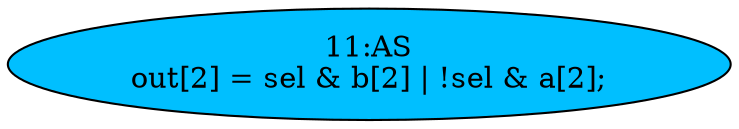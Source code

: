 strict digraph "" {
	node [label="\N"];
	"11:AS"	[ast="<pyverilog.vparser.ast.Assign object at 0x7fc78a26ced0>",
		def_var="['out']",
		fillcolor=deepskyblue,
		label="11:AS
out[2] = sel & b[2] | !sel & a[2];",
		statements="[]",
		style=filled,
		typ=Assign,
		use_var="['sel', 'b', 'sel', 'a']"];
}
